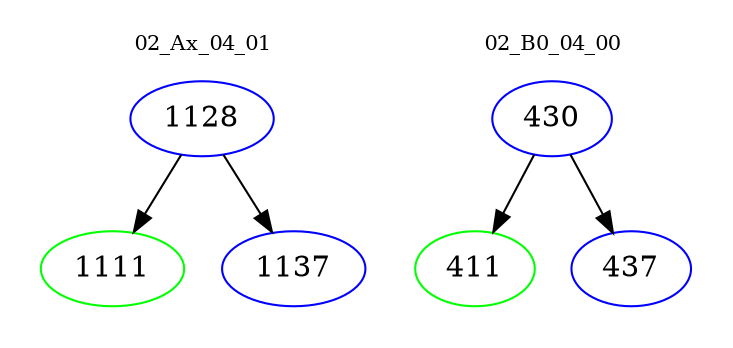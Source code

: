 digraph{
subgraph cluster_0 {
color = white
label = "02_Ax_04_01";
fontsize=10;
T0_1128 [label="1128", color="blue"]
T0_1128 -> T0_1111 [color="black"]
T0_1111 [label="1111", color="green"]
T0_1128 -> T0_1137 [color="black"]
T0_1137 [label="1137", color="blue"]
}
subgraph cluster_1 {
color = white
label = "02_B0_04_00";
fontsize=10;
T1_430 [label="430", color="blue"]
T1_430 -> T1_411 [color="black"]
T1_411 [label="411", color="green"]
T1_430 -> T1_437 [color="black"]
T1_437 [label="437", color="blue"]
}
}
